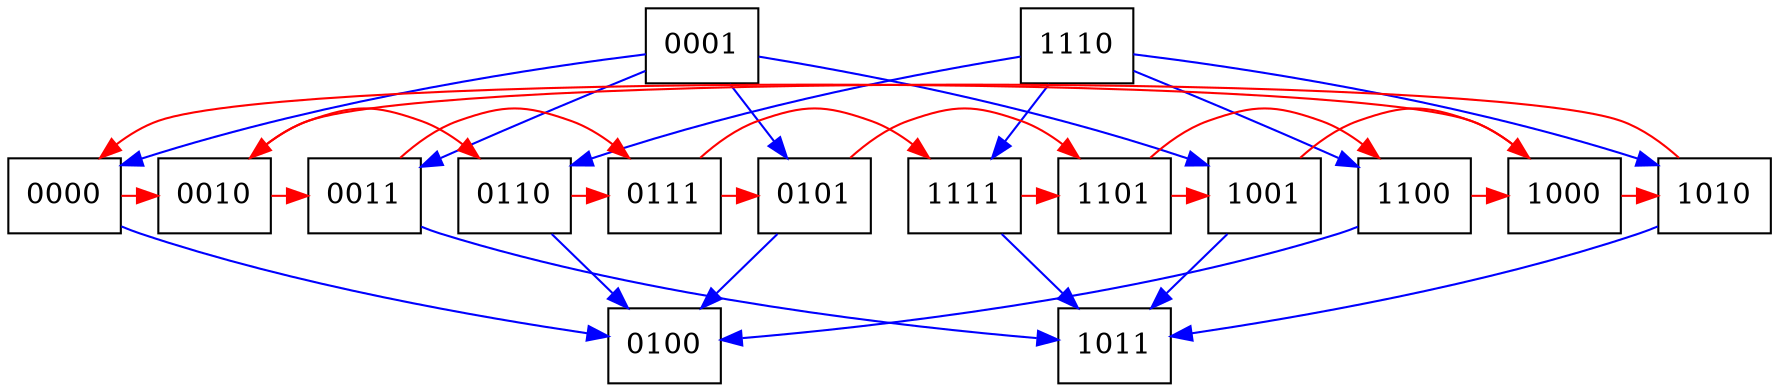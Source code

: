 digraph {
	subgraph level_4 { rank = same; node [shape = box] 0001; 1110};
	subgraph level_2 { rank = same; node [shape = box] 0000; 0010; 0011; 0101; 0110; 0111; 1000; 1001; 1010; 1100; 1101; 1111};
	subgraph level_0 { rank = same; node [shape = box] 0100; 1011};

	edge [color = red, label = ""] 0000 -> 0010 ;
	edge [color = blue, label = ""] 0000 -> 0100 ;
	edge [color = blue, label = ""] 0001 -> 0000 ;
	edge [color = blue, label = ""] 0001 -> 0011 ;
	edge [color = blue, label = ""] 0001 -> 0101 ;
	edge [color = blue, label = ""] 0001 -> 1001 ;
	edge [color = red, label = ""] 0010 -> 0011 ;
	edge [color = red, label = ""] 0010 -> 0110 ;
	edge [color = red, label = ""] 0011 -> 0111 ;
	edge [color = blue, label = ""] 0011 -> 1011 ;
	edge [color = blue, label = ""] 0101 -> 0100 ;
	edge [color = red, label = ""] 0101 -> 1101 ;
	edge [color = blue, label = ""] 0110 -> 0100 ;
	edge [color = red, label = ""] 0110 -> 0111 ;
	edge [color = red, label = ""] 0111 -> 0101 ;
	edge [color = red, label = ""] 0111 -> 1111 ;
	edge [color = red, label = ""] 1000 -> 0000 ;
	edge [color = red, label = ""] 1000 -> 1010 ;
	edge [color = red, label = ""] 1001 -> 1000 ;
	edge [color = blue, label = ""] 1001 -> 1011 ;
	edge [color = red, label = ""] 1010 -> 0010 ;
	edge [color = blue, label = ""] 1010 -> 1011 ;
	edge [color = blue, label = ""] 1100 -> 0100 ;
	edge [color = red, label = ""] 1100 -> 1000 ;
	edge [color = red, label = ""] 1101 -> 1001 ;
	edge [color = red, label = ""] 1101 -> 1100 ;
	edge [color = blue, label = ""] 1110 -> 0110 ;
	edge [color = blue, label = ""] 1110 -> 1010 ;
	edge [color = blue, label = ""] 1110 -> 1100 ;
	edge [color = blue, label = ""] 1110 -> 1111 ;
	edge [color = blue, label = ""] 1111 -> 1011 ;
	edge [color = red, label = ""] 1111 -> 1101 ;
}